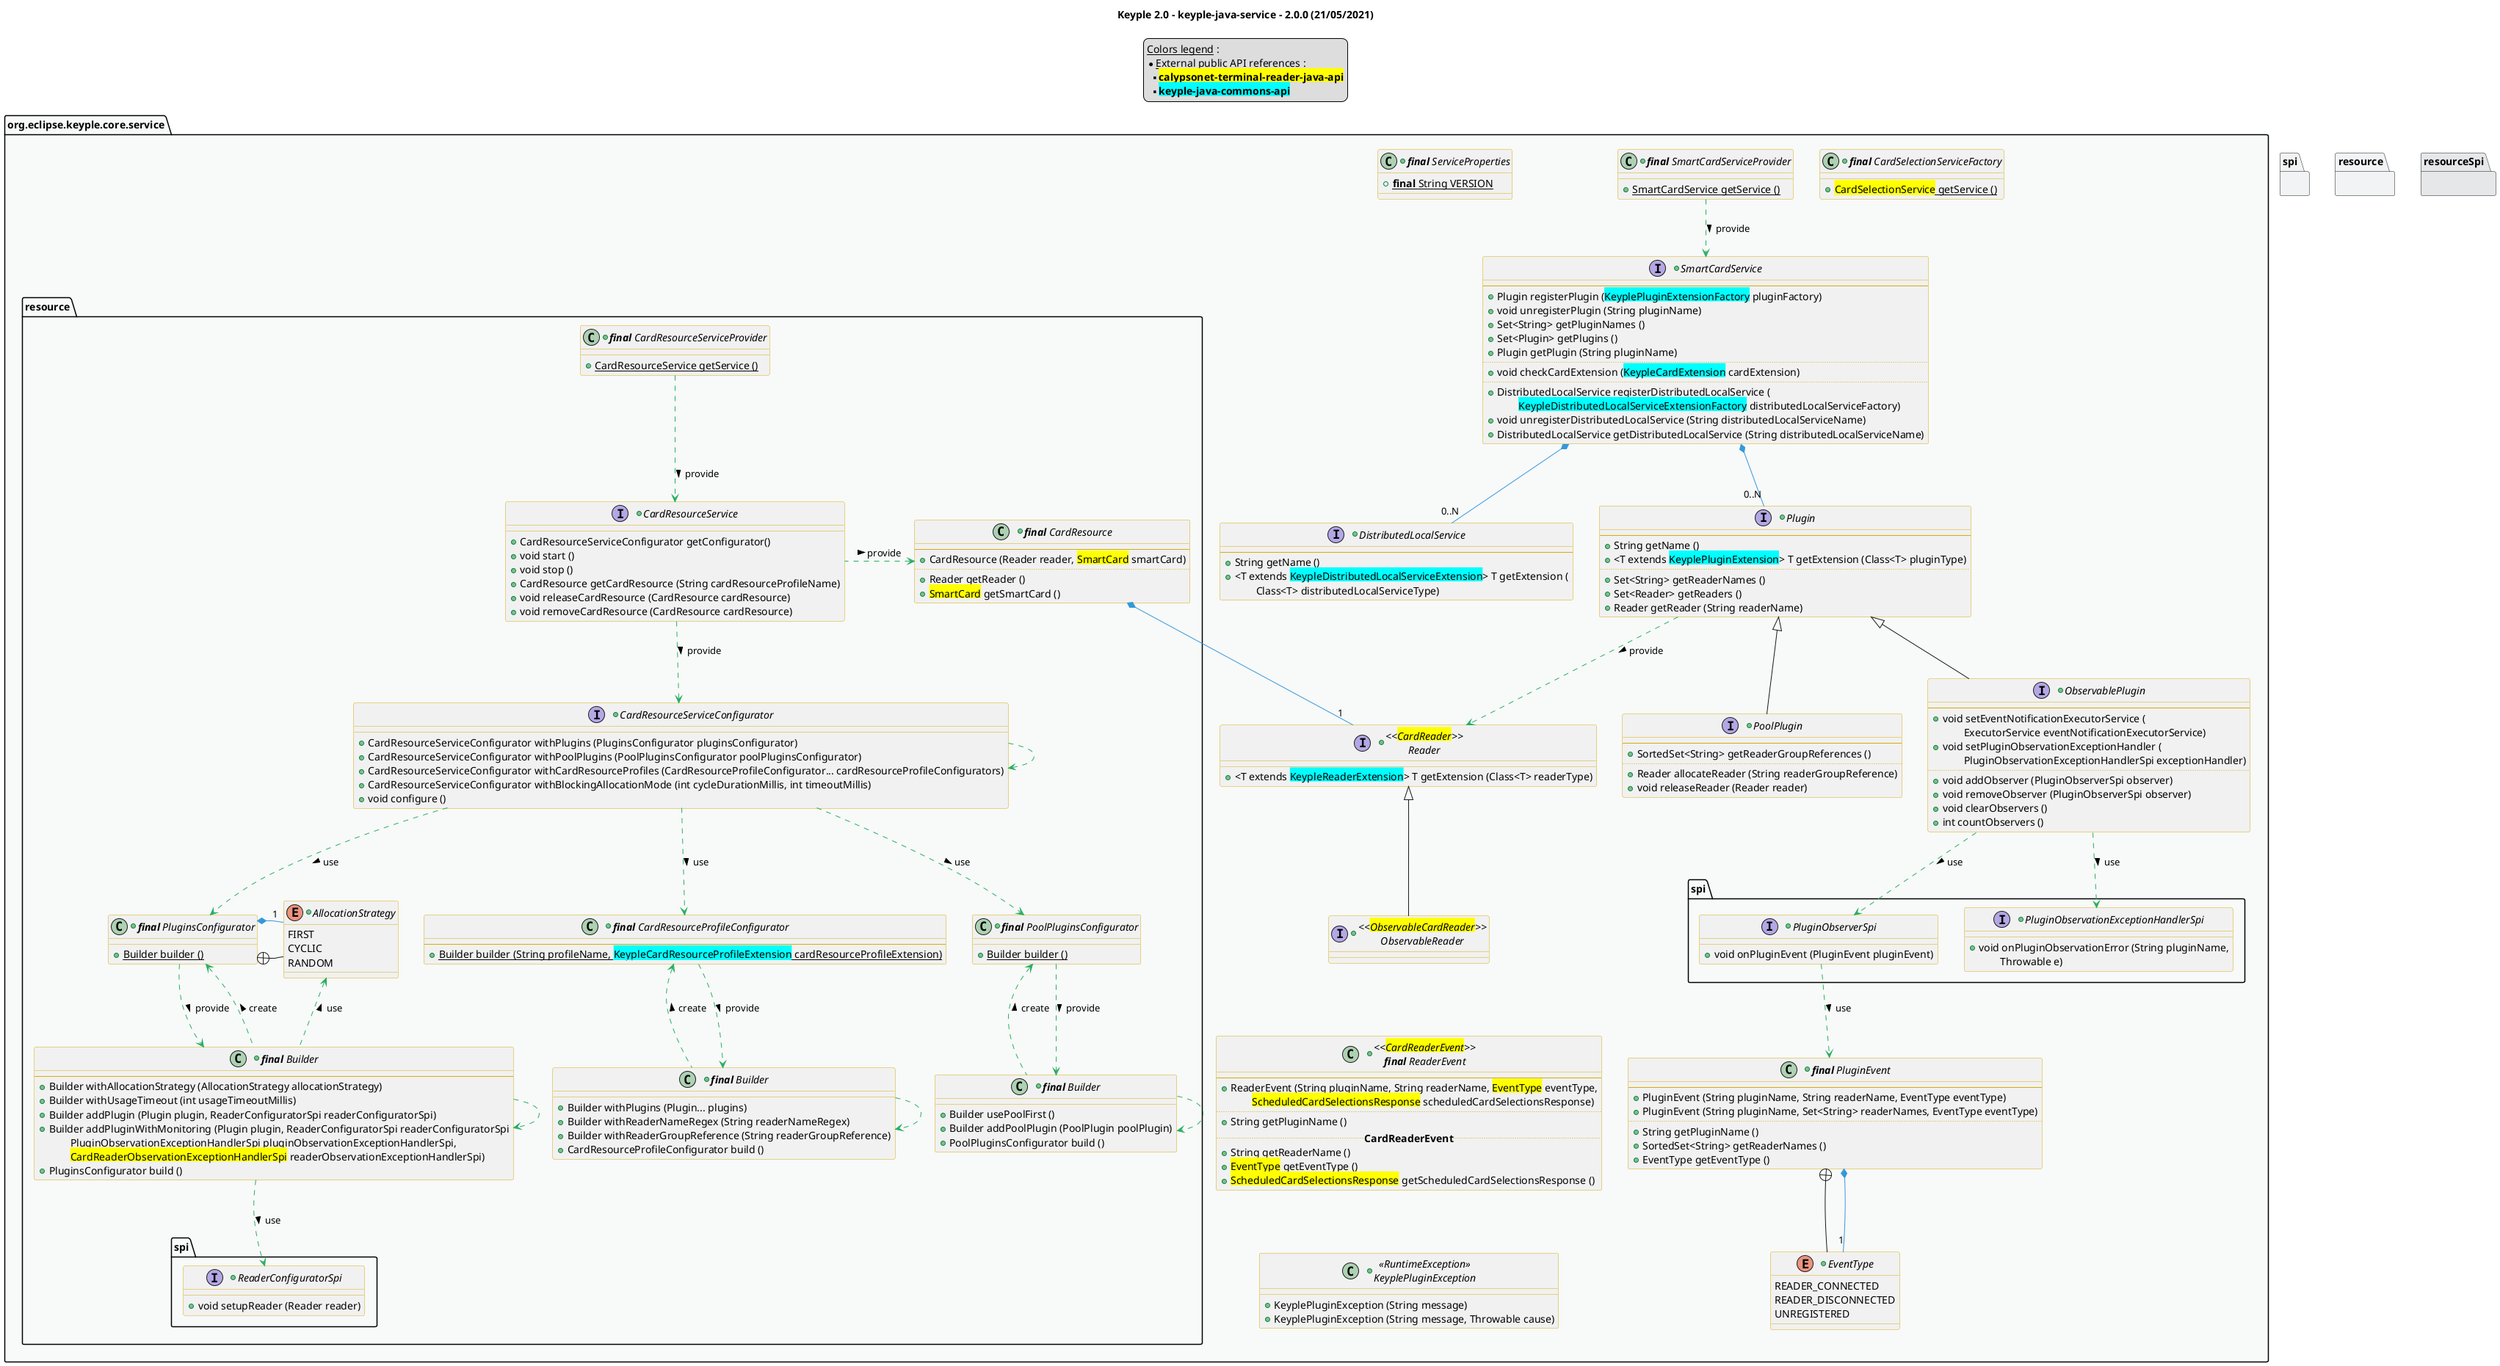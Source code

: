 @startuml
title
    Keyple 2.0 - keyple-java-service - 2.0.0 (21/05/2021)
end title

' == THEME ==

'Couleurs issues de : https://htmlcolorcodes.com/fr/tableau-de-couleur/tableau-de-couleur-design-plat/
!define C_GREY1 F8F9F9
!define C_GREY2 F2F3F4
!define C_GREY3 E5E7E9
!define C_GREY4 D7DBDD
!define C_GREY5 CACFD2
!define C_GREY6 BDC3C7
!define C_LINK 3498DB
!define C_USE 27AE60

skinparam Shadowing false
skinparam ClassFontStyle italic
skinparam ClassBorderColor #D4AC0D
skinparam stereotypeABorderColor #A9DCDF
skinparam stereotypeIBorderColor #B4A7E5
skinparam stereotypeCBorderColor #ADD1B2
skinparam stereotypeEBorderColor #EB93DF
' Red
skinparam ClassBackgroundColor<<red>> #FDEDEC
skinparam ClassBorderColor<<red>> #E74C3C
hide <<red>> stereotype
' Purple
skinparam ClassBackgroundColor<<purple>> #F4ECF7
skinparam ClassBorderColor<<purple>> #8E44AD
hide <<purple>> stereotype
' blue
skinparam ClassBackgroundColor<<blue>> #EBF5FB
skinparam ClassBorderColor<<blue>> #3498DB
hide <<blue>> stereotype
' Green
skinparam ClassBackgroundColor<<green>> #E9F7EF
skinparam ClassBorderColor<<green>> #27AE60
hide <<green>> stereotype
' Grey
skinparam ClassBackgroundColor<<grey>> #EAECEE
skinparam ClassBorderColor<<grey>> #2C3E50
hide <<grey>> stereotype

' == CONTENT ==

legend top
    __Colors legend__ :
    * __External public API references__ :
    ** <back:yellow>**calypsonet-terminal-reader-java-api**</back>
    ** <back:cyan>**keyple-java-commons-api**</back>
end legend

package "org.eclipse.keyple.core.service" as service {
    ' SERVICE

    ' Card Resource Service
    package resource {
        +class "**final** CardResourceServiceProvider" as CardResourceServiceProvider {
            +{static} CardResourceService getService ()
        }

        +interface CardResourceService {
            +CardResourceServiceConfigurator getConfigurator()
            +void start ()
            +void stop ()
            +CardResource getCardResource (String cardResourceProfileName)
            +void releaseCardResource (CardResource cardResource)
            +void removeCardResource (CardResource cardResource)
        }

        +interface CardResourceServiceConfigurator {
            +CardResourceServiceConfigurator withPlugins (PluginsConfigurator pluginsConfigurator)
            +CardResourceServiceConfigurator withPoolPlugins (PoolPluginsConfigurator poolPluginsConfigurator)
            +CardResourceServiceConfigurator withCardResourceProfiles (CardResourceProfileConfigurator... cardResourceProfileConfigurators)
            +CardResourceServiceConfigurator withBlockingAllocationMode (int cycleDurationMillis, int timeoutMillis)
            +void configure ()
        }

        +class "**final** PluginsConfigurator" as PluginsConfigurator {
            +{static} Builder builder ()
        }
        +class "**final** Builder" as PluginsConfiguratorBuilder {
            --
            +Builder withAllocationStrategy (AllocationStrategy allocationStrategy)
            +Builder withUsageTimeout (int usageTimeoutMillis)
            +Builder addPlugin (Plugin plugin, ReaderConfiguratorSpi readerConfiguratorSpi)
            +Builder addPluginWithMonitoring (Plugin plugin, ReaderConfiguratorSpi readerConfiguratorSpi
                \tPluginObservationExceptionHandlerSpi pluginObservationExceptionHandlerSpi,
                \t<back:yellow>CardReaderObservationExceptionHandlerSpi</back> readerObservationExceptionHandlerSpi)
            +PluginsConfigurator build ()
        }
        +enum AllocationStrategy {
            FIRST
            CYCLIC
            RANDOM
        }

        +class "**final** PoolPluginsConfigurator" as PoolPluginsConfigurator {
            +{static} Builder builder ()
        }
        +class "**final** Builder" as PoolPluginsConfiguratorBuilder {
            +Builder usePoolFirst ()
            +Builder addPoolPlugin (PoolPlugin poolPlugin)
            +PoolPluginsConfigurator build ()
        }

        +class "**final** CardResourceProfileConfigurator" as CardResourceProfileConfigurator {
            --
            +{static} Builder builder (String profileName, <back:cyan>KeypleCardResourceProfileExtension</back> cardResourceProfileExtension)
        }
        +class "**final** Builder" as CardResourceProfileConfiguratorBuilder {
            +Builder withPlugins (Plugin... plugins)
            +Builder withReaderNameRegex (String readerNameRegex)
            +Builder withReaderGroupReference (String readerGroupReference)
            +CardResourceProfileConfigurator build ()
        }

        +class "**final** CardResource" as CardResource {
            --
            +CardResource (Reader reader, <back:yellow>SmartCard</back> smartCard)
            ..
            +Reader getReader ()
            +<back:yellow>SmartCard</back> getSmartCard ()
        }

        package "spi" as resourceSpi {
            +interface ReaderConfiguratorSpi {
                +void setupReader (Reader reader)
            }
        }
    }

    together {
        +class "**final** ServiceProperties" as ApiProperties {
            +{static} **final** String VERSION
        }
        ' SELECTION
        +class "**final** CardSelectionServiceFactory" as CardSelectionServiceFactory {
            +{static} <back:yellow>CardSelectionService</back> getService ()
        }
        ' SERVICE
        +class "**final** SmartCardServiceProvider" as SmartCardServiceProvider {
            +{static} SmartCardService getService ()
        }
        +interface SmartCardService {
            --
            +Plugin registerPlugin (<back:cyan>KeyplePluginExtensionFactory</back> pluginFactory)
            +void unregisterPlugin (String pluginName)
            +Set<String> getPluginNames ()
            +Set<Plugin> getPlugins ()
            +Plugin getPlugin (String pluginName)
            ..
            +void checkCardExtension (<back:cyan>KeypleCardExtension</back> cardExtension)
            ..
            +DistributedLocalService registerDistributedLocalService (
                \t<back:cyan>KeypleDistributedLocalServiceExtensionFactory</back> distributedLocalServiceFactory)
            +void unregisterDistributedLocalService (String distributedLocalServiceName)
            +DistributedLocalService getDistributedLocalService (String distributedLocalServiceName)
        }
        +interface Plugin {
            --
            +String getName ()
            +<T extends <back:cyan>KeyplePluginExtension</back>> T getExtension (Class<T> pluginType)
            ..
            +Set<String> getReaderNames ()
            +Set<Reader> getReaders ()
            +Reader getReader (String readerName)
        }
        +interface DistributedLocalService {
            --
            +String getName ()
            +<T extends <back:cyan>KeypleDistributedLocalServiceExtension</back>> T getExtension (
                \tClass<T> distributedLocalServiceType)
        }
        +interface ObservablePlugin extends Plugin {
            --
            +void setEventNotificationExecutorService (
                \tExecutorService eventNotificationExecutorService)
            +void setPluginObservationExceptionHandler (
                \tPluginObservationExceptionHandlerSpi exceptionHandler)
            ..
            +void addObserver (PluginObserverSpi observer)
            +void removeObserver (PluginObserverSpi observer)
            +void clearObservers ()
            +int countObservers ()
        }
        +interface PoolPlugin extends Plugin {
            --
            +SortedSet<String> getReaderGroupReferences ()
            ..
            +Reader allocateReader (String readerGroupReference)
            +void releaseReader (Reader reader)
        }
        +interface "<<<back:yellow>CardReader</back>>>\nReader" as Reader {
            +<T extends <back:cyan>KeypleReaderExtension</back>> T getExtension (Class<T> readerType)
        }
        +interface "<<<back:yellow>ObservableCardReader</back>>>\nObservableReader" as ObservableReader extends Reader {
        }
        ' SPI
        package spi {
            +interface PluginObserverSpi {
                +void onPluginEvent (PluginEvent pluginEvent)
            }
            +interface PluginObservationExceptionHandlerSpi {
                +void onPluginObservationError (String pluginName,
                    \tThrowable e)
            }
        }
    }
    +class "<<<back:yellow>CardReaderEvent</back>>>\n**final** ReaderEvent" as ReaderEvent {
        --
        +ReaderEvent (String pluginName, String readerName, <back:yellow>EventType</back> eventType,
            \t<back:yellow>ScheduledCardSelectionsResponse</back> scheduledCardSelectionsResponse)
        ..
        +String getPluginName ()
        .. **CardReaderEvent** ..
        +String getReaderName ()
        +<back:yellow>EventType</back> getEventType ()
        +<back:yellow>ScheduledCardSelectionsResponse</back> getScheduledCardSelectionsResponse ()
    }
    +class "**final** PluginEvent" as PluginEvent {
        --
        +PluginEvent (String pluginName, String readerName, EventType eventType)
        +PluginEvent (String pluginName, Set<String> readerNames, EventType eventType)
        ..
        +String getPluginName ()
        +SortedSet<String> getReaderNames ()
        +EventType getEventType ()
    }
    +enum "EventType" as PluginEventType {
        READER_CONNECTED
        READER_DISCONNECTED
        UNREGISTERED
    }
    ' EXCEPTIONS
    +class "<<RuntimeException>>\nKeyplePluginException" as KeyplePluginException {
        +KeyplePluginException (String message)
        +KeyplePluginException (String message, Throwable cause)
    }
}

' Associations
'LocalServiceClient ..> RemoteServiceParameters #C_USE : use >

SmartCardServiceProvider ..> SmartCardService #C_USE : provide >

SmartCardService *-- "0..N" Plugin #C_LINK
SmartCardService *-- "0..N" DistributedLocalService #C_LINK

PluginEvent +-- PluginEventType
PluginEvent *-- "1" PluginEventType #C_LINK

CardResourceServiceProvider ..> CardResourceService #C_USE : provide >

CardResourceService .left.> CardResource #C_USE : provide >
CardResourceService ..> CardResourceServiceConfigurator #C_USE : provide >

CardResource *-- "1" Reader #C_LINK

CardResourceServiceConfigurator ..> CardResourceServiceConfigurator #C_USE
CardResourceServiceConfigurator ..> PluginsConfigurator #C_USE : use >
CardResourceServiceConfigurator ..> PoolPluginsConfigurator #C_USE : use >
CardResourceServiceConfigurator ..> CardResourceProfileConfigurator #C_USE : use >

PluginsConfigurator ..> PluginsConfiguratorBuilder #C_USE : provide >
PluginsConfigurator +-right- AllocationStrategy
PluginsConfigurator *-right- "1" AllocationStrategy #C_LINK

PluginsConfiguratorBuilder ..> PluginsConfiguratorBuilder #C_USE
PluginsConfiguratorBuilder .up.> AllocationStrategy #C_USE : use >
PluginsConfiguratorBuilder ..> ReaderConfiguratorSpi #C_USE : use >
PluginsConfiguratorBuilder .up.> PluginsConfigurator #C_USE : create >

PoolPluginsConfigurator ..> PoolPluginsConfiguratorBuilder #C_USE : provide >

PoolPluginsConfiguratorBuilder ..> PoolPluginsConfiguratorBuilder #C_USE
PoolPluginsConfiguratorBuilder .up.> PoolPluginsConfigurator #C_USE : create >

CardResourceProfileConfigurator ..> CardResourceProfileConfiguratorBuilder #C_USE : provide >

CardResourceProfileConfiguratorBuilder ..> CardResourceProfileConfiguratorBuilder #C_USE
CardResourceProfileConfiguratorBuilder .up.> CardResourceProfileConfigurator #C_USE : create >

Plugin ..> Reader #C_USE : provide >

ObservablePlugin ..> PluginObserverSpi #C_USE : use >
ObservablePlugin ..> PluginObservationExceptionHandlerSpi #C_USE : use >

PluginObserverSpi ..> PluginEvent #C_USE : use >

' == LAYOUT ==

ObservableReader -[hidden]- ReaderEvent
SmartCardServiceProvider -[hidden]right- CardSelectionServiceFactory
ReaderEvent -[hidden]- KeyplePluginException

' == STYLE ==

package service #C_GREY1 {}
package spi #C_GREY2 {}
package resource #C_GREY2 {}
package resourceSpi #C_GREY3 {}

@enduml